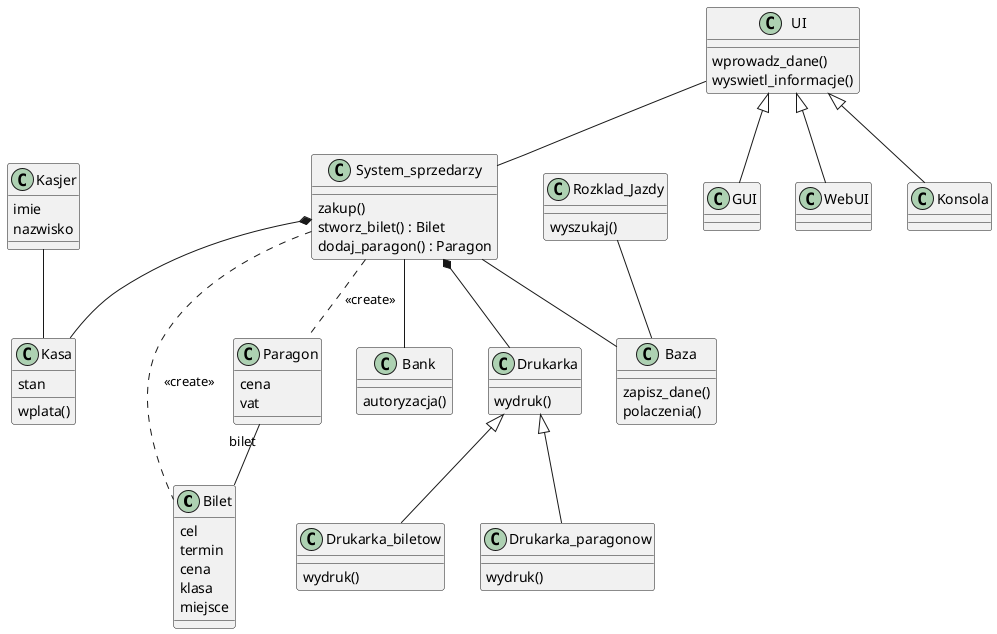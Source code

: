 @startuml

class Bilet{
    cel 
    termin 
    cena 
    klasa 
    miejsce
}

class Paragon{
    'bilet  ta informacja jest przeniesiona do relacji assocjacji
    cena 
    vat
}

class Kasjer{
    imie 
    nazwisko
} 

class Kasa{ 
    stan 
    wplata()
}

class Bank{
    autoryzacja()
}

class Rozklad_Jazdy{ 
    wyszukaj()
}

'może być interfejs
class Drukarka{
    wydruk()
}

class System_sprzedarzy{
    zakup()
    stworz_bilet() : Bilet
    dodaj_paragon() : Paragon
}

class Baza{
    zapisz_dane()
    polaczenia()
}

class Drukarka_biletow{
    'wydruk biletu
    wydruk() 
}

class Drukarka_paragonow{
    'wydruk paragonu
    wydruk() 
}

class UI{
    wprowadz_dane()
    wyswietl_informacje()
}

class GUI{

}

class WebUI{

}

'Terminal UI
class Konsola {

}

Kasjer -- Kasa
System_sprzedarzy -- Bank
System_sprzedarzy *-- Kasa
System_sprzedarzy *-- Drukarka
System_sprzedarzy -- Baza
UI -- System_sprzedarzy

Paragon "bilet" -- Bilet
System_sprzedarzy .. Bilet : <<create>>
System_sprzedarzy .. Paragon : <<create>>

Rozklad_Jazdy -- Baza
Drukarka <|-- Drukarka_biletow
Drukarka <|-- Drukarka_paragonow
UI <|-- GUI
UI <|-- Konsola
UI <|-- WebUI

@enduml